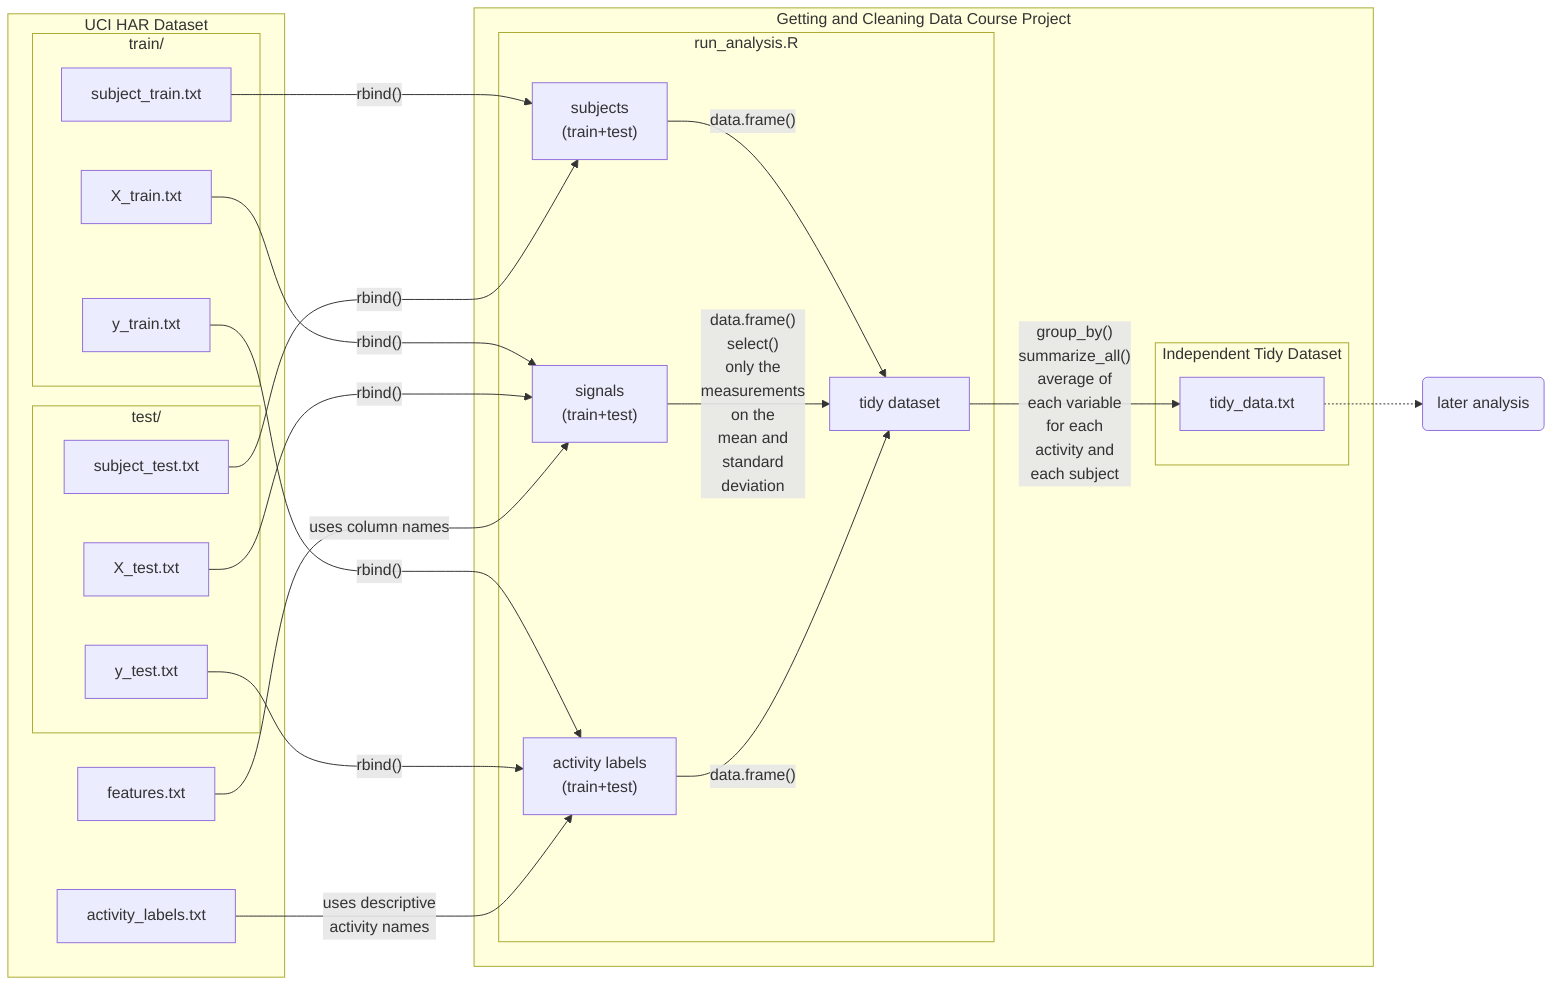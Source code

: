 %% mermaid markdown
graph LR
    subgraph UCI HAR Dataset
        subgraph train/
            id1[subject_train.txt]
            id2[X_train.txt]
            id3[y_train.txt]
        end
        subgraph test/
            id4[subject_test.txt]
            id5[X_test.txt]
            id6[y_test.txt]
        end
        id9[features.txt]
        id10[activity_labels.txt]
    end

    subgraph Getting and Cleaning Data Course Project
        subgraph run_analysis.R
            id7["subjects<br>(train+test)"]
            id11["signals<br>(train+test)"]
            id12["activity labels<br>(train+test)"]
            id13["tidy dataset"]
            
            id1-- "rbind()" -->id7
            id4-- "rbind()" -->id7
            id2-- "rbind()" -->id11
            id5-- "rbind()" -->id11
            id3-- "rbind()" -->id12
            id6-- "rbind()" -->id12
            id7-- "data.frame()" -->id13
            id11-- "data.frame()<br>select()<br>only the<br>measurements<br>on the<br>mean and<br>standard<br>deviation" -->id13
            id12-- "data.frame()" -->id13
            id9-- "uses column names" -->id11
            id10-- "uses descriptive<br>activity names" -->id12
        end

        subgraph Independent Tidy Dataset
            id8[tidy_data.txt]

            id13-- "group_by()<br>summarize_all()<br>average of<br>each variable<br>for each<br>activity and<br>each subject" -->id8
        end
    end

    id8-.->id14(later analysis)